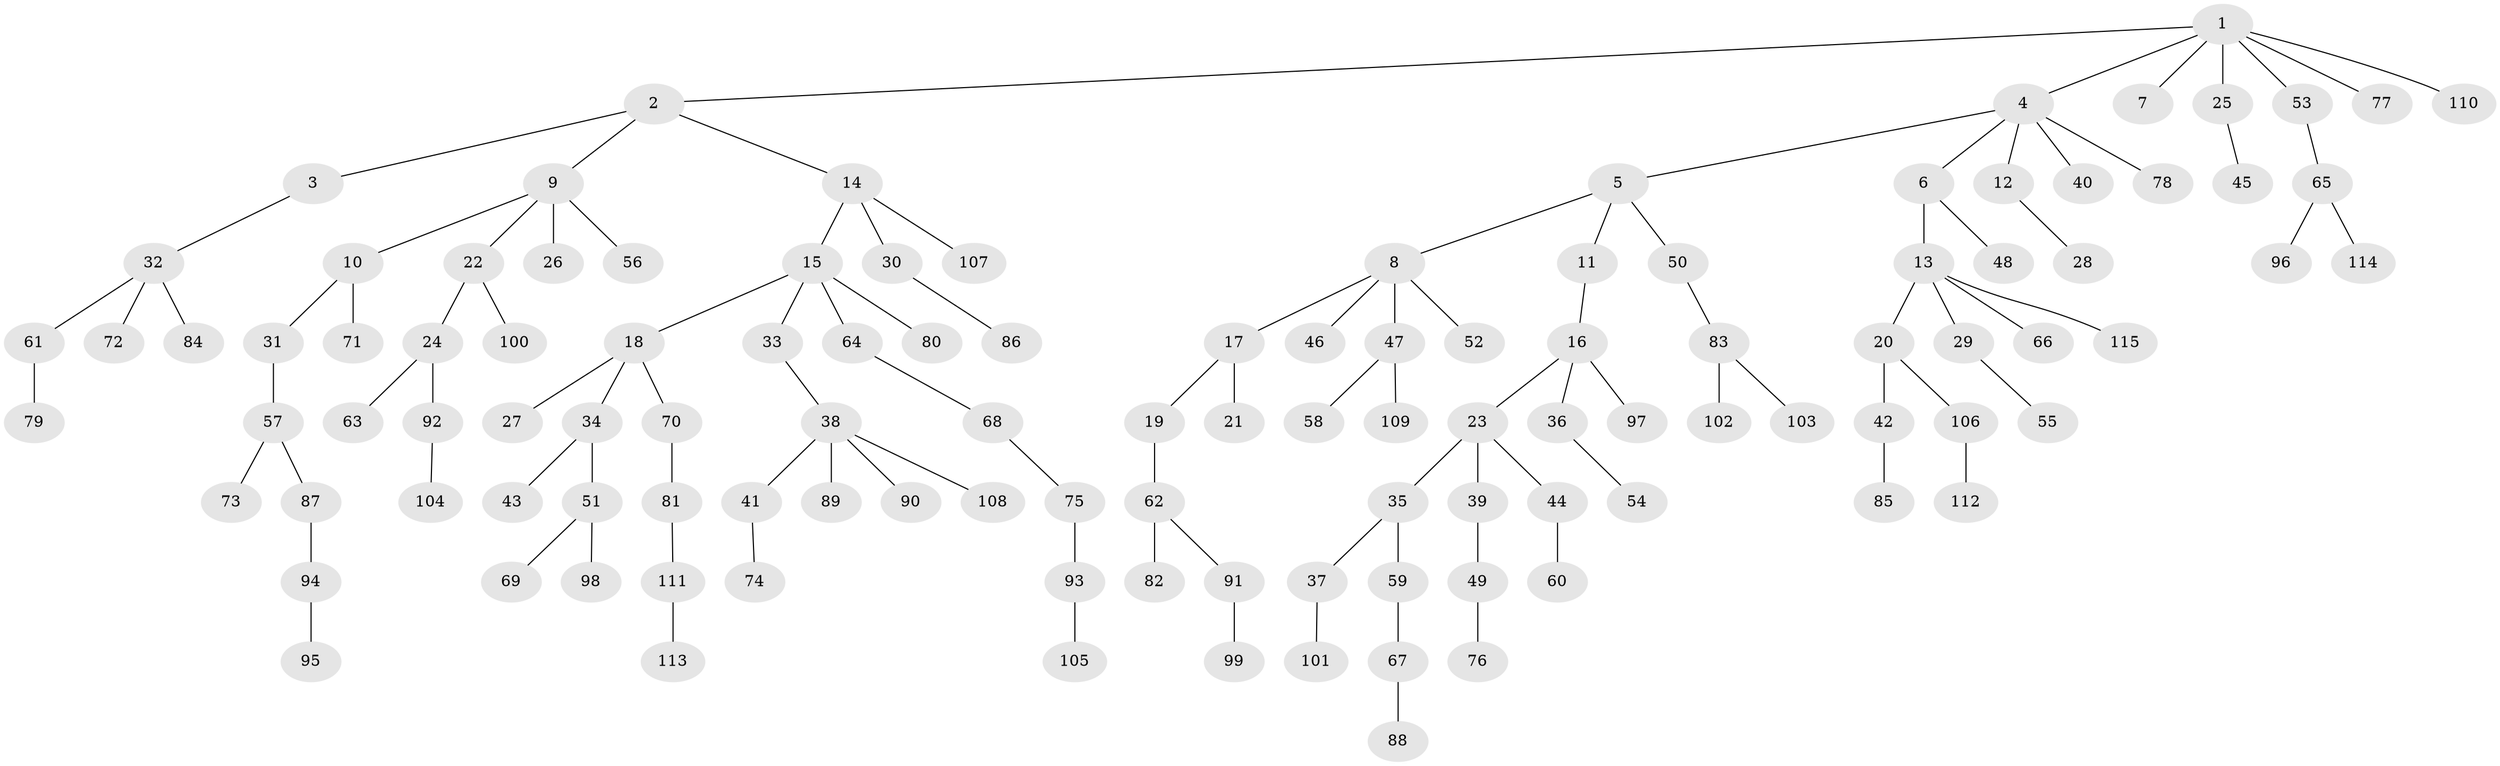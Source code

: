 // coarse degree distribution, {6: 0.04938271604938271, 4: 0.04938271604938271, 5: 0.037037037037037035, 7: 0.012345679012345678, 2: 0.2345679012345679, 1: 0.5555555555555556, 3: 0.06172839506172839}
// Generated by graph-tools (version 1.1) at 2025/52/02/27/25 19:52:12]
// undirected, 115 vertices, 114 edges
graph export_dot {
graph [start="1"]
  node [color=gray90,style=filled];
  1;
  2;
  3;
  4;
  5;
  6;
  7;
  8;
  9;
  10;
  11;
  12;
  13;
  14;
  15;
  16;
  17;
  18;
  19;
  20;
  21;
  22;
  23;
  24;
  25;
  26;
  27;
  28;
  29;
  30;
  31;
  32;
  33;
  34;
  35;
  36;
  37;
  38;
  39;
  40;
  41;
  42;
  43;
  44;
  45;
  46;
  47;
  48;
  49;
  50;
  51;
  52;
  53;
  54;
  55;
  56;
  57;
  58;
  59;
  60;
  61;
  62;
  63;
  64;
  65;
  66;
  67;
  68;
  69;
  70;
  71;
  72;
  73;
  74;
  75;
  76;
  77;
  78;
  79;
  80;
  81;
  82;
  83;
  84;
  85;
  86;
  87;
  88;
  89;
  90;
  91;
  92;
  93;
  94;
  95;
  96;
  97;
  98;
  99;
  100;
  101;
  102;
  103;
  104;
  105;
  106;
  107;
  108;
  109;
  110;
  111;
  112;
  113;
  114;
  115;
  1 -- 2;
  1 -- 4;
  1 -- 7;
  1 -- 25;
  1 -- 53;
  1 -- 77;
  1 -- 110;
  2 -- 3;
  2 -- 9;
  2 -- 14;
  3 -- 32;
  4 -- 5;
  4 -- 6;
  4 -- 12;
  4 -- 40;
  4 -- 78;
  5 -- 8;
  5 -- 11;
  5 -- 50;
  6 -- 13;
  6 -- 48;
  8 -- 17;
  8 -- 46;
  8 -- 47;
  8 -- 52;
  9 -- 10;
  9 -- 22;
  9 -- 26;
  9 -- 56;
  10 -- 31;
  10 -- 71;
  11 -- 16;
  12 -- 28;
  13 -- 20;
  13 -- 29;
  13 -- 66;
  13 -- 115;
  14 -- 15;
  14 -- 30;
  14 -- 107;
  15 -- 18;
  15 -- 33;
  15 -- 64;
  15 -- 80;
  16 -- 23;
  16 -- 36;
  16 -- 97;
  17 -- 19;
  17 -- 21;
  18 -- 27;
  18 -- 34;
  18 -- 70;
  19 -- 62;
  20 -- 42;
  20 -- 106;
  22 -- 24;
  22 -- 100;
  23 -- 35;
  23 -- 39;
  23 -- 44;
  24 -- 63;
  24 -- 92;
  25 -- 45;
  29 -- 55;
  30 -- 86;
  31 -- 57;
  32 -- 61;
  32 -- 72;
  32 -- 84;
  33 -- 38;
  34 -- 43;
  34 -- 51;
  35 -- 37;
  35 -- 59;
  36 -- 54;
  37 -- 101;
  38 -- 41;
  38 -- 89;
  38 -- 90;
  38 -- 108;
  39 -- 49;
  41 -- 74;
  42 -- 85;
  44 -- 60;
  47 -- 58;
  47 -- 109;
  49 -- 76;
  50 -- 83;
  51 -- 69;
  51 -- 98;
  53 -- 65;
  57 -- 73;
  57 -- 87;
  59 -- 67;
  61 -- 79;
  62 -- 82;
  62 -- 91;
  64 -- 68;
  65 -- 96;
  65 -- 114;
  67 -- 88;
  68 -- 75;
  70 -- 81;
  75 -- 93;
  81 -- 111;
  83 -- 102;
  83 -- 103;
  87 -- 94;
  91 -- 99;
  92 -- 104;
  93 -- 105;
  94 -- 95;
  106 -- 112;
  111 -- 113;
}
